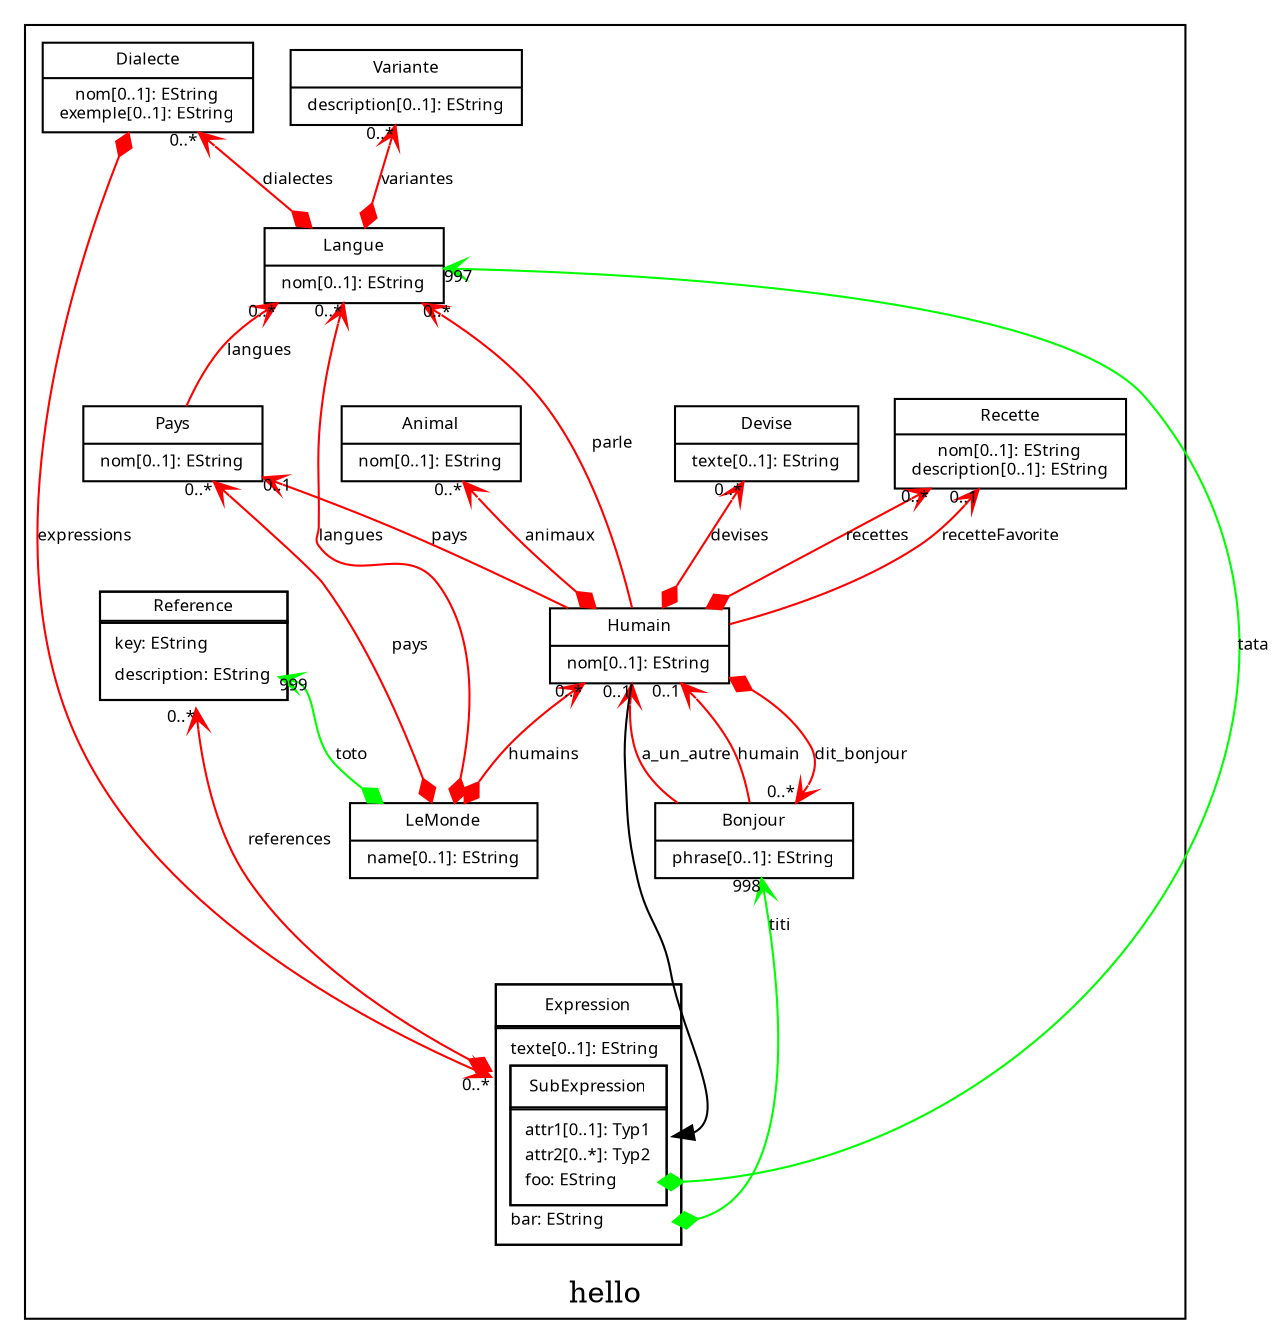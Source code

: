 digraph G { rankdir=BT node [fontname="Verdana",fontsize=8,shape=none] edge [fontname="Verdana",fontsize=8];
subgraph cluster_15081425 /*start subgraph*/{ 
label="hello";

12245160 [
label=< 
<TABLE  cellspacing="-1" border="1" >
<TR><TD>Reference</TD> </TR> 
<TR><TD>
<TABLE border="0">
<TR><TD align="left">key: EString</TD> </TR> 
<TR><TD port="there" align="left"  >description: EString</TD> </TR> 
</TABLE>
</TD></TR>
</TABLE>
>
];

6251267 [
label=< 
<TABLE name="main_6251267"  cellspacing="-1" cellpadding="-1" border="0" ><TR><TD port="0">
<TABLE  name="classifier_Expression" cellspacing="-1" cellpadding="5" border="1" >
<TR><TD>Expression</TD> </TR> 
<TR><TD>
<TABLE name="container_Expression" cellspacing="-1" border="0">
<TR><TD align="left">texte[0..1]: EString</TD> </TR> 
<TR><TD port="103">
<TABLE name="classifier_SubExpression" border="1"   cellspacing="-1"  cellpadding="5" > 
   <TR><TD>SubExpression</TD> </TR> 
   <TR><TD>
   <TABLE name="container_SubExpression" border="0"  cellspacing="-1">
   <TR><TD align="left">attr1[0..1]: Typ1</TD> </TR> 
   <TR><TD align="left">attr2[0..*]: Typ2</TD> </TR> 
   <TR><TD port="101" align="left">foo: EString</TD> </TR> 
</TABLE>
</TD></TR>
</TABLE>
</TD></TR> 
<TR><TD port="100" align="left"  >bar: EString</TD> </TR> 
</TABLE>
</TD></TR>
</TABLE>
</TD></TR></TABLE>
>
];

18346782 [shape=record,style=filled,	fillcolor=".0 .0 1.0",fontname="Verdana",/*start label*/label="{Dialecte|nom[0..1]: EString\nexemple[0..1]: EString\n}"/*end label*/];
6131844 [shape=record,style=filled,fillcolor=".0 .0 1.0",fontname="Verdana",/*start label*/label="{Variante|description[0..1]: EString\n}"/*end label*/];
31817359 [shape=record,style=filled,fillcolor=".0 .0 1.0",fontname="Verdana",/*start label*/label="{Langue|nom[0..1]: EString\n}"/*end label*/];
8949356 [shape=record,style=filled,fillcolor=".0 .0 1.0",fontname="Verdana",/*start label*/label="{Pays|nom[0..1]: EString\n}"/*end label*/];
14688457 [shape=record,style=filled,fillcolor=".0 .0 1.0",fontname="Verdana",/*start label*/label="{Bonjour|phrase[0..1]: EString\n}"/*end label*/];
20863188 [shape=record,style=filled,fillcolor=".0 .0 1.0",fontname="Verdana",/*start label*/label="{Devise|texte[0..1]: EString\n}"/*end label*/];
3794357 [shape=record,style=filled,fillcolor=".0 .0 1.0",fontname="Verdana",/*start label*/label="{Recette|nom[0..1]: EString\ndescription[0..1]: EString\n}"/*end label*/];
22700073 [shape=record,style=filled,fillcolor=".0 .0 1.0",fontname="Verdana",/*start label*/label="{Animal|nom[0..1]: EString\n}"/*end label*/];
30931963 [shape=record,style=filled,fillcolor=".0 .0 1.0",fontname="Verdana",/*start label*/label="{Humain|nom[0..1]: EString\n}"/*end label*/];
14927396 [shape=record,style=filled,fillcolor=".0 .0 1.0",fontname="Verdana",/*start label*/label="{LeMonde|name[0..1]: EString\n}"/*end label*/];
}/*end subgraph*/
6251267:0 -> 12245160 [color=red,dir=both,arrowtail=diamond,arrowhead=vee,fontname="Verdana",headlabel="0..*",label="references"];
18346782 -> 6251267:0 [color=red,dir=both,arrowtail=diamond,arrowhead=vee,fontname="Verdana",headlabel="0..*",label="expressions"];
31817359 -> 18346782 [color=red,dir=both,arrowtail=diamond,arrowhead=vee,fontname="Verdana",headlabel="0..*",label="dialectes"];
31817359 -> 6131844 [color=red,dir=both,arrowtail=diamond,arrowhead=vee,fontname="Verdana",headlabel="0..*",label="variantes"];
8949356 -> 31817359 [color=red,arrowhead=vee,fontname="Verdana",headlabel="0..*",label="langues"];
14927396 -> 8949356 [color=red,dir=both,arrowtail=diamond,arrowhead=vee,fontname="Verdana",headlabel="0..*",label="pays"];
14927396 -> 31817359 [color=red,dir=both,arrowtail=diamond,arrowhead=vee,fontname="Verdana",headlabel="0..*",label="langues"];
14688457 -> 30931963 [color=red,arrowhead=vee,fontname="Verdana",headlabel="0..1",label="a_un_autre"];
14688457 -> 30931963 [color=red,arrowhead=vee,fontname="Verdana",headlabel="0..1",label="humain"];
30931963 -> 14688457 [color=red,dir=both,arrowtail=diamond,arrowhead=vee,fontname="Verdana",headlabel="0..*",label="dit_bonjour"];
30931963 -> 31817359 [color=red,arrowhead=vee,fontname="Verdana",headlabel="0..*",label="parle"];
30931963 -> 8949356 [color=red,arrowhead=vee,fontname="Verdana",headlabel="0..1",label="pays"];
30931963 -> 20863188 [color=red,dir=both,arrowtail=diamond,arrowhead=vee,fontname="Verdana",headlabel="0..*",label="devises"];
30931963 -> 3794357 [color=red,dir=both,arrowtail=diamond,arrowhead=vee,fontname="Verdana",headlabel="0..*",label="recettes"];
30931963 -> 3794357 [color=red,arrowhead=vee,fontname="Verdana",headlabel="0..1",label="recetteFavorite"];
30931963 -> 22700073 [color=red,dir=both,arrowtail=diamond,arrowhead=vee,fontname="Verdana",headlabel="0..*",label="animaux"];
14927396 -> 30931963 [color=red,dir=both,arrowtail=diamond,arrowhead=vee,fontname="Verdana",headlabel="0..*",label="humains"];
14927396 -> 12245160:there [color=green,dir=both,arrowtail=diamond,arrowhead=vee,headlabel="999",label="toto"];
6251267:100 -> 14688457 [color=green,dir=both,arrowtail=diamond,arrowhead=vee,headlabel="998",label="titi"];
6251267:101 -> 31817359 [color=green,dir=both,arrowtail=diamond,arrowhead=vee,headlabel="997",label="tata"];
30931963 -> 6251267:103;
}/*end graph*/